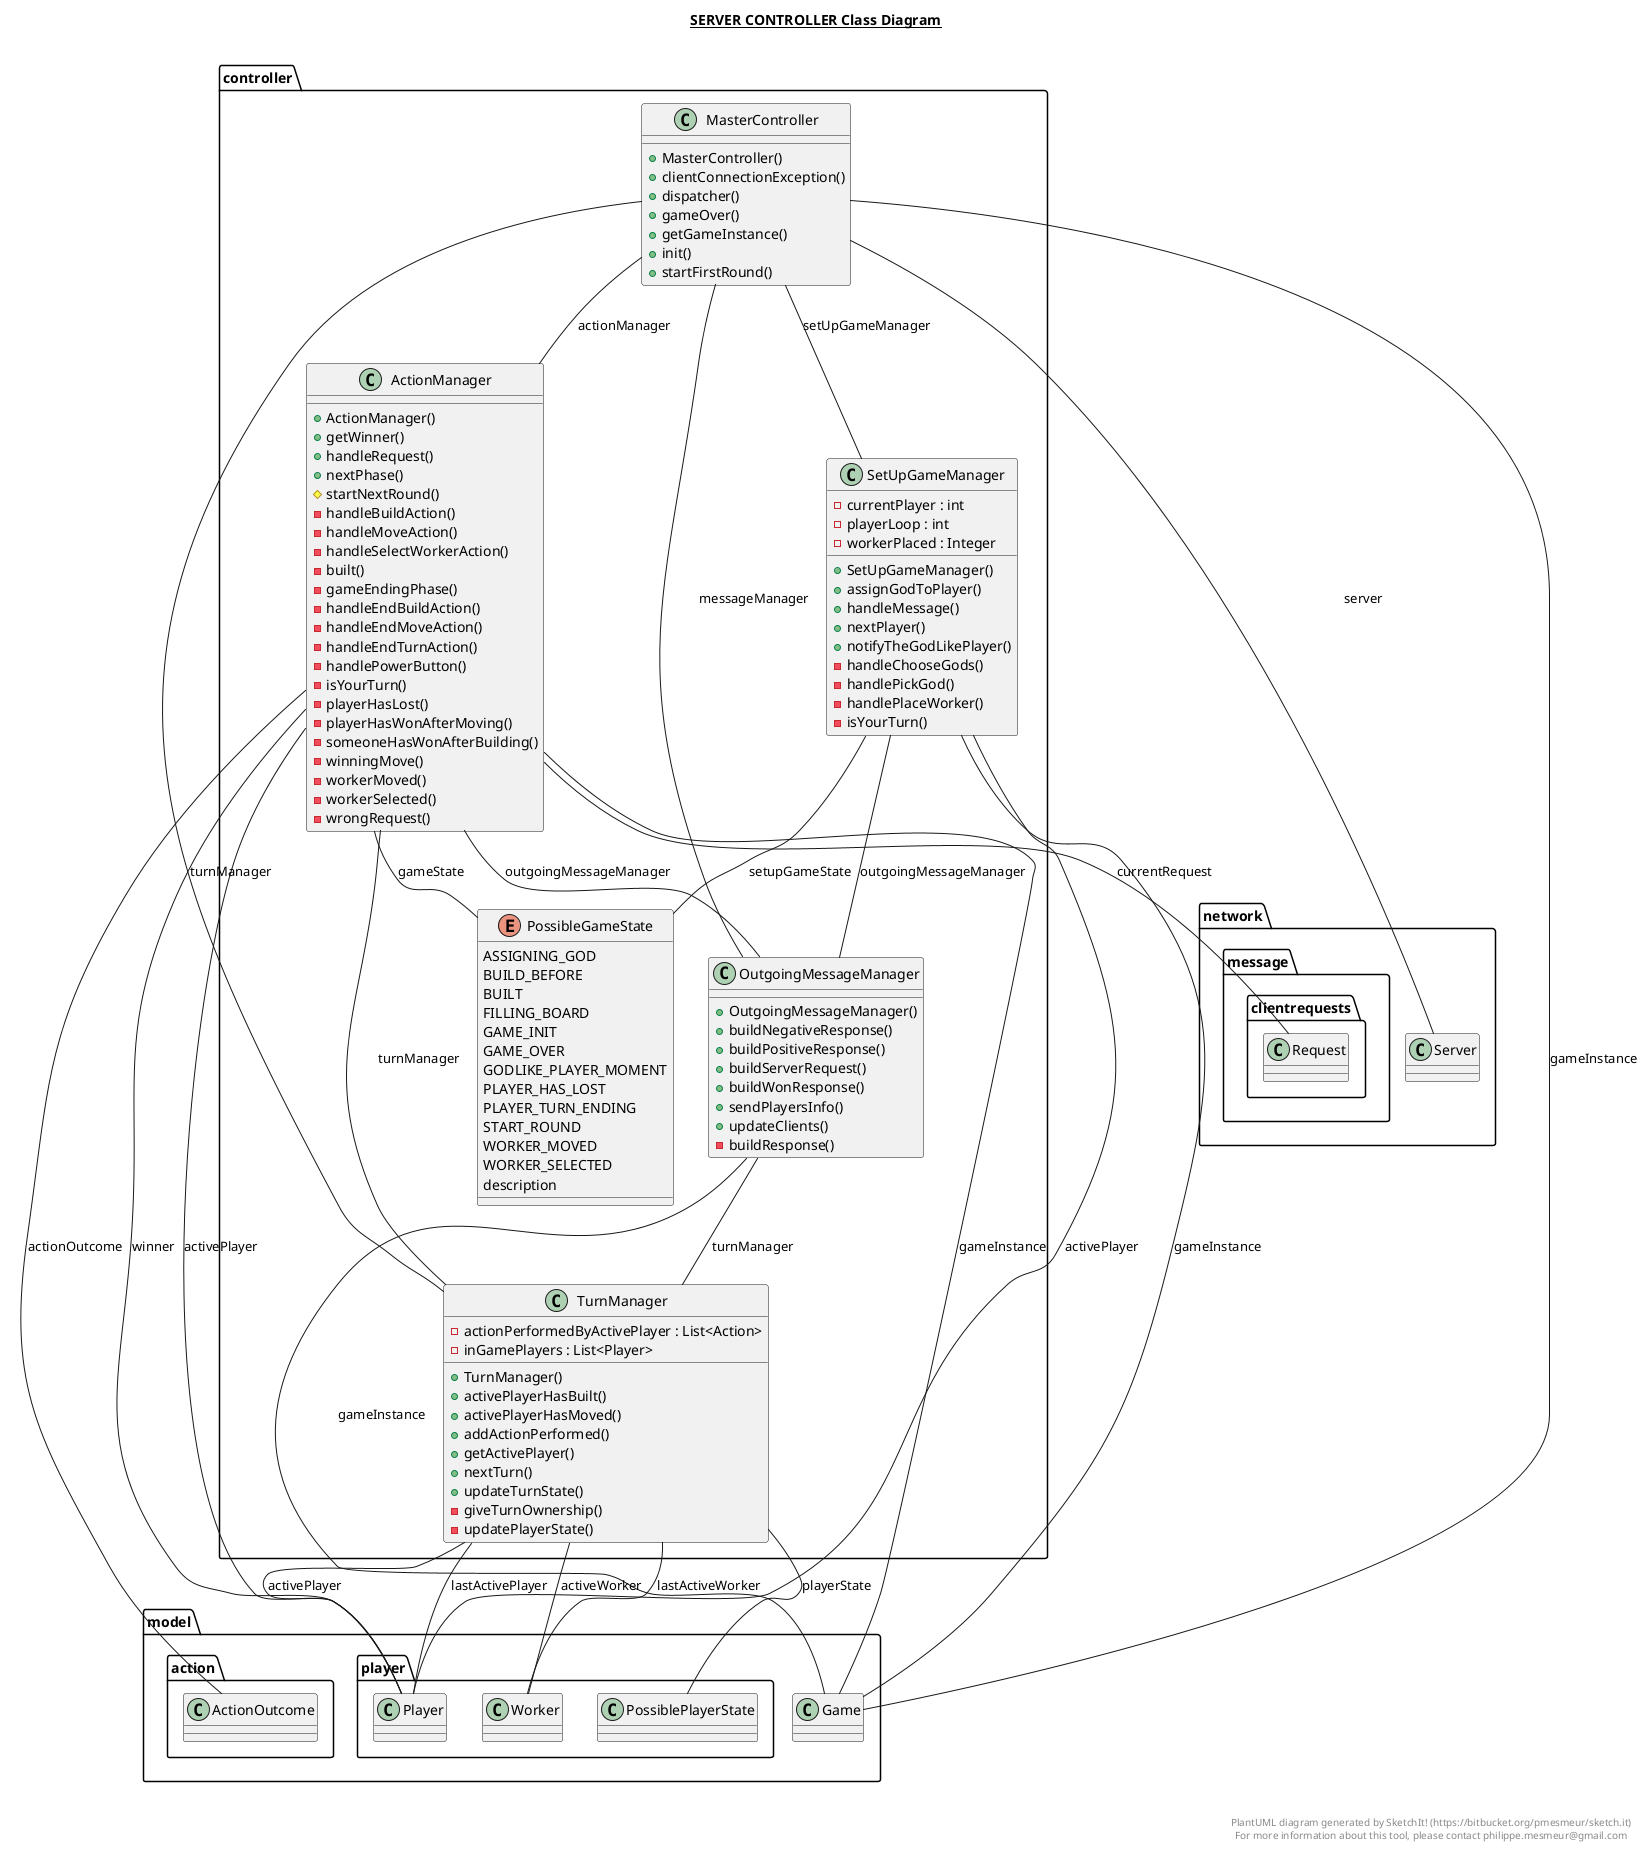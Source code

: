 @startuml

title __SERVER CONTROLLER Class Diagram__\n


      namespace controller {
        class controller.ActionManager {
            + ActionManager()
            + getWinner()
            + handleRequest()
            + nextPhase()
            # startNextRound()
            - handleBuildAction()
            - handleMoveAction()
            - handleSelectWorkerAction()
            - built()
            - gameEndingPhase()
            - handleEndBuildAction()
            - handleEndMoveAction()
            - handleEndTurnAction()
            - handlePowerButton()
            - isYourTurn()
            - playerHasLost()
            - playerHasWonAfterMoving()
            - someoneHasWonAfterBuilding()
            - winningMove()
            - workerMoved()
            - workerSelected()
            - wrongRequest()
        }
      }


  


      namespace controller {
        class controller.MasterController {
            + MasterController()
            + clientConnectionException()
            + dispatcher()
            + gameOver()
            + getGameInstance()
            + init()
            + startFirstRound()
        }
      }


  


      namespace controller {
        class controller.OutgoingMessageManager {
            + OutgoingMessageManager()
            + buildNegativeResponse()
            + buildPositiveResponse()
            + buildServerRequest()
            + buildWonResponse()
            + sendPlayersInfo()
            + updateClients()
            - buildResponse()
        }
      }



      namespace controller {
        enum PossibleGameState {
          ASSIGNING_GOD
          BUILD_BEFORE
          BUILT
          FILLING_BOARD
          GAME_INIT
          GAME_OVER
          GODLIKE_PLAYER_MOMENT
          PLAYER_HAS_LOST
          PLAYER_TURN_ENDING
          START_ROUND
          WORKER_MOVED
          WORKER_SELECTED
          description
        }
      }

  


      namespace controller {
        class controller.SetUpGameManager {
            - currentPlayer : int
            - playerLoop : int
            - workerPlaced : Integer
            + SetUpGameManager()
            + assignGodToPlayer()
            + handleMessage()
            + nextPlayer()
            + notifyTheGodLikePlayer()
            - handleChooseGods()
            - handlePickGod()
            - handlePlaceWorker()
            - isYourTurn()
        }
      }



      namespace controller {
        class controller.TurnManager {
            - actionPerformedByActivePlayer : List<Action>
            - inGamePlayers : List<Player>
            + TurnManager()
            + activePlayerHasBuilt()
            + activePlayerHasMoved()
            + addActionPerformed()
            + getActivePlayer()
            + nextTurn()
            + updateTurnState()
            - giveTurnOwnership()
            - updatePlayerState()
        }
      }

  

  controller.ActionManager -- model.action.ActionOutcome : actionOutcome
  controller.ActionManager -- model.player.Player : activePlayer
  controller.ActionManager -- network.message.clientrequests.Request : currentRequest
  controller.ActionManager -- model.Game : gameInstance
  controller.ActionManager -- controller.PossibleGameState : gameState
  controller.ActionManager -- controller.OutgoingMessageManager : outgoingMessageManager
  controller.ActionManager -- controller.TurnManager : turnManager
  controller.ActionManager -- model.player.Player : winner
  controller.MasterController -- controller.ActionManager : actionManager
  controller.MasterController -- model.Game : gameInstance
  controller.MasterController -- controller.OutgoingMessageManager : messageManager
  controller.MasterController -- network.Server : server
  controller.MasterController -- controller.SetUpGameManager : setUpGameManager
  controller.MasterController -- controller.TurnManager : turnManager
  controller.OutgoingMessageManager -- model.Game : gameInstance
  controller.OutgoingMessageManager -- controller.TurnManager : turnManager
  controller.SetUpGameManager -- model.player.Player : activePlayer
  controller.SetUpGameManager -- model.Game : gameInstance
  controller.SetUpGameManager -- controller.OutgoingMessageManager : outgoingMessageManager
  controller.SetUpGameManager -- controller.PossibleGameState : setupGameState
  controller.TurnManager -- model.player.Player : activePlayer
  controller.TurnManager -- model.player.Worker : activeWorker
  controller.TurnManager -- model.player.Player : lastActivePlayer
  controller.TurnManager -- model.player.Worker : lastActiveWorker
  controller.TurnManager -- model.player.PossiblePlayerState : playerState

right footer


PlantUML diagram generated by SketchIt! (https://bitbucket.org/pmesmeur/sketch.it)
For more information about this tool, please contact philippe.mesmeur@gmail.com
endfooter

@enduml
